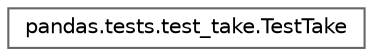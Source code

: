 digraph "Graphical Class Hierarchy"
{
 // LATEX_PDF_SIZE
  bgcolor="transparent";
  edge [fontname=Helvetica,fontsize=10,labelfontname=Helvetica,labelfontsize=10];
  node [fontname=Helvetica,fontsize=10,shape=box,height=0.2,width=0.4];
  rankdir="LR";
  Node0 [id="Node000000",label="pandas.tests.test_take.TestTake",height=0.2,width=0.4,color="grey40", fillcolor="white", style="filled",URL="$df/dc3/classpandas_1_1tests_1_1test__take_1_1TestTake.html",tooltip=" "];
}
